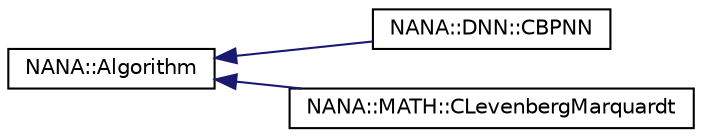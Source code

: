 digraph "类继承关系图"
{
 // LATEX_PDF_SIZE
  edge [fontname="Helvetica",fontsize="10",labelfontname="Helvetica",labelfontsize="10"];
  node [fontname="Helvetica",fontsize="10",shape=record];
  rankdir="LR";
  Node0 [label="NANA::Algorithm",height=0.2,width=0.4,color="black", fillcolor="white", style="filled",URL="$class_n_a_n_a_1_1_algorithm.html",tooltip=" "];
  Node0 -> Node1 [dir="back",color="midnightblue",fontsize="10",style="solid",fontname="Helvetica"];
  Node1 [label="NANA::DNN::CBPNN",height=0.2,width=0.4,color="black", fillcolor="white", style="filled",URL="$class_n_a_n_a_1_1_d_n_n_1_1_c_b_p_n_n.html",tooltip=" "];
  Node0 -> Node2 [dir="back",color="midnightblue",fontsize="10",style="solid",fontname="Helvetica"];
  Node2 [label="NANA::MATH::CLevenbergMarquardt",height=0.2,width=0.4,color="black", fillcolor="white", style="filled",URL="$class_n_a_n_a_1_1_m_a_t_h_1_1_c_levenberg_marquardt.html",tooltip=" "];
}
